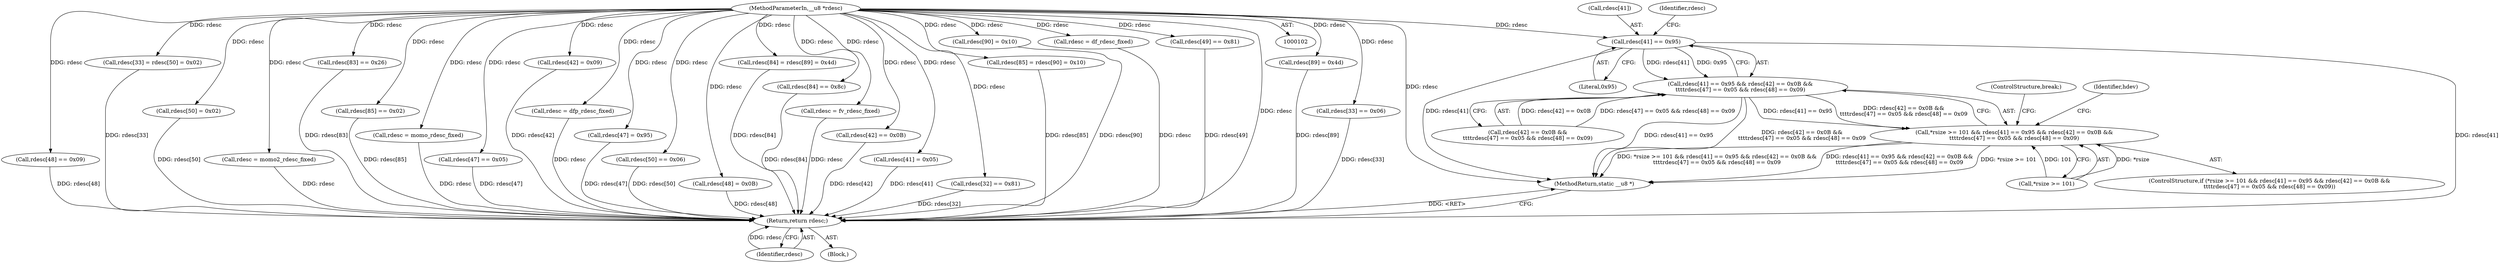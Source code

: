 digraph "0_linux_4ab25786c87eb20857bbb715c3ae34ec8fd6a214_1@array" {
"1000362" [label="(Call,rdesc[41] == 0x95)"];
"1000104" [label="(MethodParameterIn,__u8 *rdesc)"];
"1000361" [label="(Call,rdesc[41] == 0x95 && rdesc[42] == 0x0B &&\n\t\t\t\trdesc[47] == 0x05 && rdesc[48] == 0x09)"];
"1000356" [label="(Call,*rsize >= 101 && rdesc[41] == 0x95 && rdesc[42] == 0x0B &&\n\t\t\t\trdesc[47] == 0x05 && rdesc[48] == 0x09)"];
"1000409" [label="(Return,return rdesc;)"];
"1000153" [label="(Call,rdesc[89] = 0x4d)"];
"1000186" [label="(Call,rdesc[33] == 0x06)"];
"1000379" [label="(Call,rdesc[48] == 0x09)"];
"1000206" [label="(Call,rdesc[33] = rdesc[50] = 0x02)"];
"1000210" [label="(Call,rdesc[50] = 0x02)"];
"1000355" [label="(ControlStructure,if (*rsize >= 101 && rdesc[41] == 0x95 && rdesc[42] == 0x0B &&\n\t\t\t\trdesc[47] == 0x05 && rdesc[48] == 0x09))"];
"1000386" [label="(Identifier,hdev)"];
"1000307" [label="(Call,rdesc = momo2_rdesc_fixed)"];
"1000129" [label="(Call,rdesc[83] == 0x26)"];
"1000140" [label="(Call,rdesc[85] == 0x02)"];
"1000357" [label="(Call,*rsize >= 101)"];
"1000288" [label="(Call,rdesc = momo_rdesc_fixed)"];
"1000374" [label="(Call,rdesc[47] == 0x05)"];
"1000393" [label="(Call,rdesc[42] = 0x09)"];
"1000345" [label="(Call,rdesc = dfp_rdesc_fixed)"];
"1000398" [label="(Call,rdesc[47] = 0x95)"];
"1000104" [label="(MethodParameterIn,__u8 *rdesc)"];
"1000367" [label="(Call,rdesc[42] == 0x0B &&\n\t\t\t\trdesc[47] == 0x05 && rdesc[48] == 0x09)"];
"1000410" [label="(Identifier,rdesc)"];
"1000356" [label="(Call,*rsize >= 101 && rdesc[41] == 0x95 && rdesc[42] == 0x0B &&\n\t\t\t\trdesc[47] == 0x05 && rdesc[48] == 0x09)"];
"1000197" [label="(Call,rdesc[50] == 0x06)"];
"1000403" [label="(Call,rdesc[48] = 0x0B)"];
"1000149" [label="(Call,rdesc[84] = rdesc[89] = 0x4d)"];
"1000411" [label="(MethodReturn,static __u8 *)"];
"1000408" [label="(ControlStructure,break;)"];
"1000135" [label="(Call,rdesc[84] == 0x8c)"];
"1000409" [label="(Return,return rdesc;)"];
"1000363" [label="(Call,rdesc[41])"];
"1000326" [label="(Call,rdesc = fv_rdesc_fixed)"];
"1000370" [label="(Identifier,rdesc)"];
"1000368" [label="(Call,rdesc[42] == 0x0B)"];
"1000106" [label="(Block,)"];
"1000388" [label="(Call,rdesc[41] = 0x05)"];
"1000180" [label="(Call,rdesc[32] == 0x81)"];
"1000158" [label="(Call,rdesc[85] = rdesc[90] = 0x10)"];
"1000366" [label="(Literal,0x95)"];
"1000162" [label="(Call,rdesc[90] = 0x10)"];
"1000361" [label="(Call,rdesc[41] == 0x95 && rdesc[42] == 0x0B &&\n\t\t\t\trdesc[47] == 0x05 && rdesc[48] == 0x09)"];
"1000269" [label="(Call,rdesc = df_rdesc_fixed)"];
"1000192" [label="(Call,rdesc[49] == 0x81)"];
"1000362" [label="(Call,rdesc[41] == 0x95)"];
"1000362" -> "1000361"  [label="AST: "];
"1000362" -> "1000366"  [label="CFG: "];
"1000363" -> "1000362"  [label="AST: "];
"1000366" -> "1000362"  [label="AST: "];
"1000370" -> "1000362"  [label="CFG: "];
"1000361" -> "1000362"  [label="CFG: "];
"1000362" -> "1000411"  [label="DDG: rdesc[41]"];
"1000362" -> "1000361"  [label="DDG: rdesc[41]"];
"1000362" -> "1000361"  [label="DDG: 0x95"];
"1000104" -> "1000362"  [label="DDG: rdesc"];
"1000362" -> "1000409"  [label="DDG: rdesc[41]"];
"1000104" -> "1000102"  [label="AST: "];
"1000104" -> "1000411"  [label="DDG: rdesc"];
"1000104" -> "1000129"  [label="DDG: rdesc"];
"1000104" -> "1000135"  [label="DDG: rdesc"];
"1000104" -> "1000140"  [label="DDG: rdesc"];
"1000104" -> "1000149"  [label="DDG: rdesc"];
"1000104" -> "1000153"  [label="DDG: rdesc"];
"1000104" -> "1000158"  [label="DDG: rdesc"];
"1000104" -> "1000162"  [label="DDG: rdesc"];
"1000104" -> "1000180"  [label="DDG: rdesc"];
"1000104" -> "1000186"  [label="DDG: rdesc"];
"1000104" -> "1000192"  [label="DDG: rdesc"];
"1000104" -> "1000197"  [label="DDG: rdesc"];
"1000104" -> "1000206"  [label="DDG: rdesc"];
"1000104" -> "1000210"  [label="DDG: rdesc"];
"1000104" -> "1000269"  [label="DDG: rdesc"];
"1000104" -> "1000288"  [label="DDG: rdesc"];
"1000104" -> "1000307"  [label="DDG: rdesc"];
"1000104" -> "1000326"  [label="DDG: rdesc"];
"1000104" -> "1000345"  [label="DDG: rdesc"];
"1000104" -> "1000368"  [label="DDG: rdesc"];
"1000104" -> "1000374"  [label="DDG: rdesc"];
"1000104" -> "1000379"  [label="DDG: rdesc"];
"1000104" -> "1000388"  [label="DDG: rdesc"];
"1000104" -> "1000393"  [label="DDG: rdesc"];
"1000104" -> "1000398"  [label="DDG: rdesc"];
"1000104" -> "1000403"  [label="DDG: rdesc"];
"1000104" -> "1000409"  [label="DDG: rdesc"];
"1000361" -> "1000356"  [label="AST: "];
"1000361" -> "1000367"  [label="CFG: "];
"1000367" -> "1000361"  [label="AST: "];
"1000356" -> "1000361"  [label="CFG: "];
"1000361" -> "1000411"  [label="DDG: rdesc[42] == 0x0B &&\n\t\t\t\trdesc[47] == 0x05 && rdesc[48] == 0x09"];
"1000361" -> "1000411"  [label="DDG: rdesc[41] == 0x95"];
"1000361" -> "1000356"  [label="DDG: rdesc[41] == 0x95"];
"1000361" -> "1000356"  [label="DDG: rdesc[42] == 0x0B &&\n\t\t\t\trdesc[47] == 0x05 && rdesc[48] == 0x09"];
"1000367" -> "1000361"  [label="DDG: rdesc[42] == 0x0B"];
"1000367" -> "1000361"  [label="DDG: rdesc[47] == 0x05 && rdesc[48] == 0x09"];
"1000356" -> "1000355"  [label="AST: "];
"1000356" -> "1000357"  [label="CFG: "];
"1000357" -> "1000356"  [label="AST: "];
"1000386" -> "1000356"  [label="CFG: "];
"1000408" -> "1000356"  [label="CFG: "];
"1000356" -> "1000411"  [label="DDG: *rsize >= 101 && rdesc[41] == 0x95 && rdesc[42] == 0x0B &&\n\t\t\t\trdesc[47] == 0x05 && rdesc[48] == 0x09"];
"1000356" -> "1000411"  [label="DDG: rdesc[41] == 0x95 && rdesc[42] == 0x0B &&\n\t\t\t\trdesc[47] == 0x05 && rdesc[48] == 0x09"];
"1000356" -> "1000411"  [label="DDG: *rsize >= 101"];
"1000357" -> "1000356"  [label="DDG: *rsize"];
"1000357" -> "1000356"  [label="DDG: 101"];
"1000409" -> "1000106"  [label="AST: "];
"1000409" -> "1000410"  [label="CFG: "];
"1000410" -> "1000409"  [label="AST: "];
"1000411" -> "1000409"  [label="CFG: "];
"1000409" -> "1000411"  [label="DDG: <RET>"];
"1000410" -> "1000409"  [label="DDG: rdesc"];
"1000129" -> "1000409"  [label="DDG: rdesc[83]"];
"1000186" -> "1000409"  [label="DDG: rdesc[33]"];
"1000388" -> "1000409"  [label="DDG: rdesc[41]"];
"1000403" -> "1000409"  [label="DDG: rdesc[48]"];
"1000140" -> "1000409"  [label="DDG: rdesc[85]"];
"1000180" -> "1000409"  [label="DDG: rdesc[32]"];
"1000206" -> "1000409"  [label="DDG: rdesc[33]"];
"1000153" -> "1000409"  [label="DDG: rdesc[89]"];
"1000135" -> "1000409"  [label="DDG: rdesc[84]"];
"1000398" -> "1000409"  [label="DDG: rdesc[47]"];
"1000158" -> "1000409"  [label="DDG: rdesc[85]"];
"1000368" -> "1000409"  [label="DDG: rdesc[42]"];
"1000393" -> "1000409"  [label="DDG: rdesc[42]"];
"1000374" -> "1000409"  [label="DDG: rdesc[47]"];
"1000379" -> "1000409"  [label="DDG: rdesc[48]"];
"1000288" -> "1000409"  [label="DDG: rdesc"];
"1000192" -> "1000409"  [label="DDG: rdesc[49]"];
"1000210" -> "1000409"  [label="DDG: rdesc[50]"];
"1000269" -> "1000409"  [label="DDG: rdesc"];
"1000149" -> "1000409"  [label="DDG: rdesc[84]"];
"1000345" -> "1000409"  [label="DDG: rdesc"];
"1000326" -> "1000409"  [label="DDG: rdesc"];
"1000162" -> "1000409"  [label="DDG: rdesc[90]"];
"1000307" -> "1000409"  [label="DDG: rdesc"];
"1000197" -> "1000409"  [label="DDG: rdesc[50]"];
}
